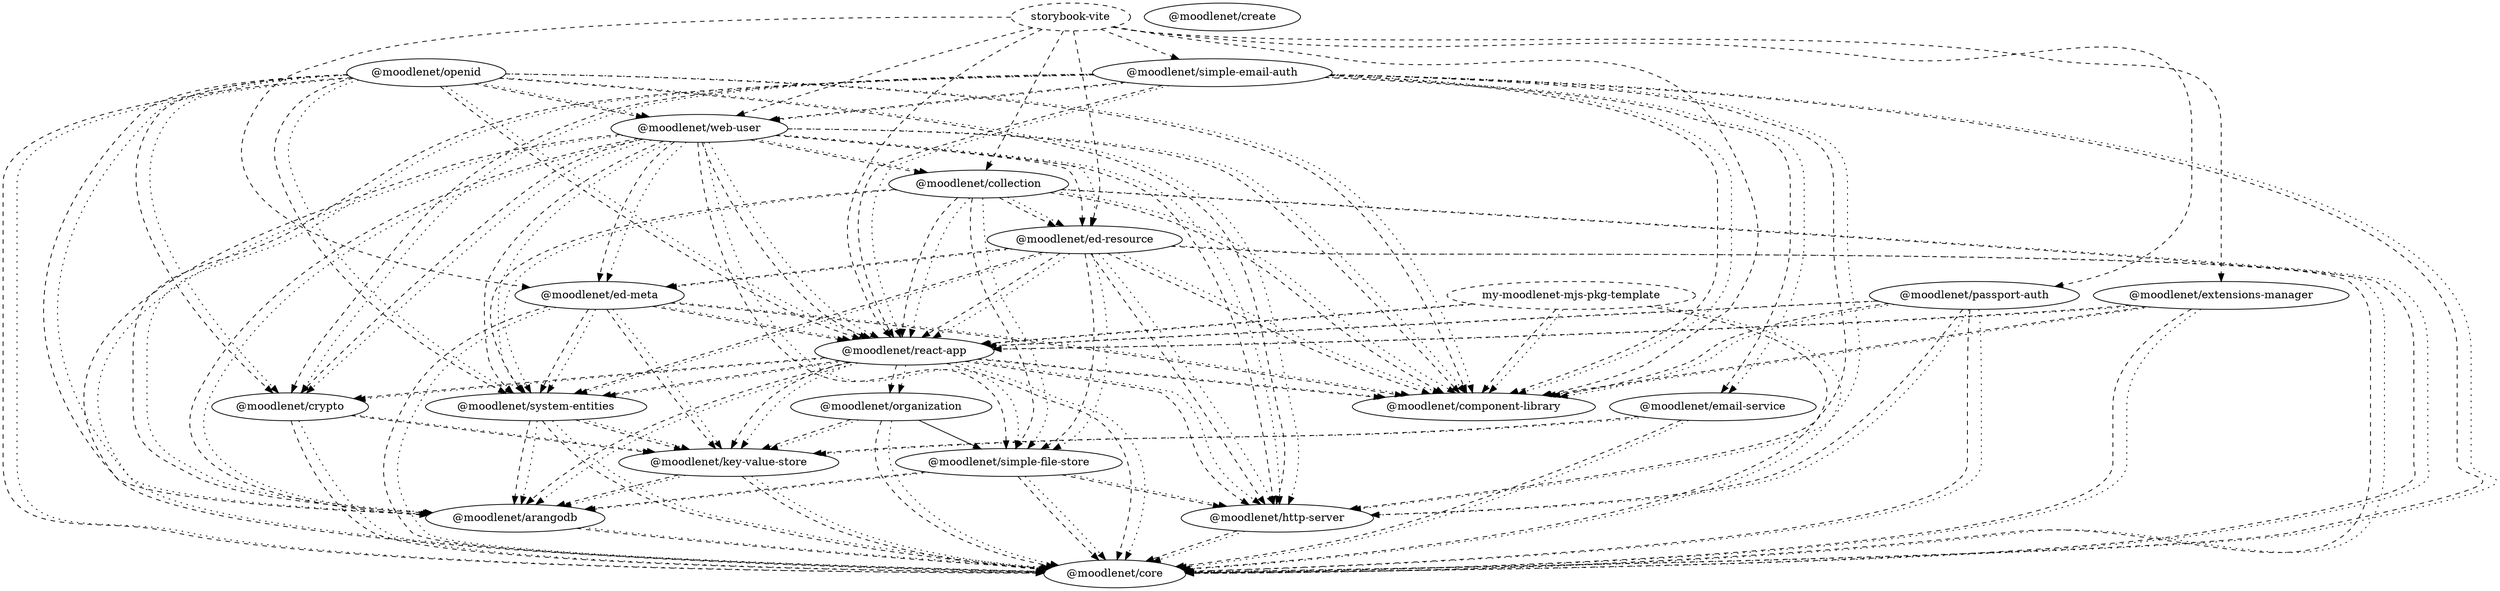 digraph G {
  "@moodlenet/arangodb";
  "@moodlenet/core";
  "@moodlenet/collection";
  "@moodlenet/component-library";
  "@moodlenet/ed-resource";
  "@moodlenet/react-app";
  "@moodlenet/simple-file-store";
  "@moodlenet/system-entities";
  "@moodlenet/create";
  "@moodlenet/crypto";
  "@moodlenet/key-value-store";
  "@moodlenet/ed-meta";
  "@moodlenet/http-server";
  "@moodlenet/email-service";
  "@moodlenet/extensions-manager";
  "my-moodlenet-mjs-pkg-template" [ style = "dashed" ];
  "@moodlenet/openid";
  "@moodlenet/web-user";
  "@moodlenet/organization";
  "@moodlenet/passport-auth";
  "@moodlenet/simple-email-auth";
  "storybook-vite" [ style = "dashed" ];
  "@moodlenet/arangodb" -> "@moodlenet/core" [ style = "dashed" ];
  "@moodlenet/arangodb" -> "@moodlenet/core" [ style = "dotted" ];
  "@moodlenet/collection" -> "@moodlenet/component-library" [ style = "dashed" ];
  "@moodlenet/collection" -> "@moodlenet/core" [ style = "dashed" ];
  "@moodlenet/collection" -> "@moodlenet/ed-resource" [ style = "dashed" ];
  "@moodlenet/collection" -> "@moodlenet/react-app" [ style = "dashed" ];
  "@moodlenet/collection" -> "@moodlenet/simple-file-store" [ style = "dashed" ];
  "@moodlenet/collection" -> "@moodlenet/system-entities" [ style = "dashed" ];
  "@moodlenet/collection" -> "@moodlenet/component-library" [ style = "dotted" ];
  "@moodlenet/collection" -> "@moodlenet/core" [ style = "dotted" ];
  "@moodlenet/collection" -> "@moodlenet/ed-resource" [ style = "dotted" ];
  "@moodlenet/collection" -> "@moodlenet/react-app" [ style = "dotted" ];
  "@moodlenet/collection" -> "@moodlenet/simple-file-store" [ style = "dotted" ];
  "@moodlenet/collection" -> "@moodlenet/system-entities" [ style = "dotted" ];
  "@moodlenet/crypto" -> "@moodlenet/core" [ style = "dashed" ];
  "@moodlenet/crypto" -> "@moodlenet/key-value-store" [ style = "dashed" ];
  "@moodlenet/crypto" -> "@moodlenet/core" [ style = "dotted" ];
  "@moodlenet/crypto" -> "@moodlenet/key-value-store" [ style = "dotted" ];
  "@moodlenet/ed-meta" -> "@moodlenet/component-library" [ style = "dashed" ];
  "@moodlenet/ed-meta" -> "@moodlenet/core" [ style = "dashed" ];
  "@moodlenet/ed-meta" -> "@moodlenet/react-app" [ style = "dashed" ];
  "@moodlenet/ed-meta" -> "@moodlenet/system-entities" [ style = "dashed" ];
  "@moodlenet/ed-meta" -> "@moodlenet/key-value-store" [ style = "dashed" ];
  "@moodlenet/ed-meta" -> "@moodlenet/component-library" [ style = "dotted" ];
  "@moodlenet/ed-meta" -> "@moodlenet/core" [ style = "dotted" ];
  "@moodlenet/ed-meta" -> "@moodlenet/react-app" [ style = "dotted" ];
  "@moodlenet/ed-meta" -> "@moodlenet/system-entities" [ style = "dotted" ];
  "@moodlenet/ed-meta" -> "@moodlenet/key-value-store" [ style = "dotted" ];
  "@moodlenet/ed-resource" -> "@moodlenet/component-library" [ style = "dashed" ];
  "@moodlenet/ed-resource" -> "@moodlenet/core" [ style = "dashed" ];
  "@moodlenet/ed-resource" -> "@moodlenet/ed-meta" [ style = "dashed" ];
  "@moodlenet/ed-resource" -> "@moodlenet/http-server" [ style = "dashed" ];
  "@moodlenet/ed-resource" -> "@moodlenet/react-app" [ style = "dashed" ];
  "@moodlenet/ed-resource" -> "@moodlenet/simple-file-store" [ style = "dashed" ];
  "@moodlenet/ed-resource" -> "@moodlenet/system-entities" [ style = "dashed" ];
  "@moodlenet/ed-resource" -> "@moodlenet/component-library" [ style = "dotted" ];
  "@moodlenet/ed-resource" -> "@moodlenet/core" [ style = "dotted" ];
  "@moodlenet/ed-resource" -> "@moodlenet/ed-meta" [ style = "dotted" ];
  "@moodlenet/ed-resource" -> "@moodlenet/http-server" [ style = "dotted" ];
  "@moodlenet/ed-resource" -> "@moodlenet/react-app" [ style = "dotted" ];
  "@moodlenet/ed-resource" -> "@moodlenet/simple-file-store" [ style = "dotted" ];
  "@moodlenet/ed-resource" -> "@moodlenet/system-entities" [ style = "dotted" ];
  "@moodlenet/email-service" -> "@moodlenet/core" [ style = "dashed" ];
  "@moodlenet/email-service" -> "@moodlenet/key-value-store" [ style = "dashed" ];
  "@moodlenet/email-service" -> "@moodlenet/core" [ style = "dotted" ];
  "@moodlenet/email-service" -> "@moodlenet/key-value-store" [ style = "dotted" ];
  "@moodlenet/extensions-manager" -> "@moodlenet/component-library" [ style = "dashed" ];
  "@moodlenet/extensions-manager" -> "@moodlenet/core" [ style = "dashed" ];
  "@moodlenet/extensions-manager" -> "@moodlenet/react-app" [ style = "dashed" ];
  "@moodlenet/extensions-manager" -> "@moodlenet/component-library" [ style = "dotted" ];
  "@moodlenet/extensions-manager" -> "@moodlenet/core" [ style = "dotted" ];
  "@moodlenet/extensions-manager" -> "@moodlenet/react-app" [ style = "dotted" ];
  "@moodlenet/http-server" -> "@moodlenet/core" [ style = "dashed" ];
  "@moodlenet/http-server" -> "@moodlenet/core" [ style = "dotted" ];
  "@moodlenet/key-value-store" -> "@moodlenet/arangodb" [ style = "dashed" ];
  "@moodlenet/key-value-store" -> "@moodlenet/core" [ style = "dashed" ];
  "@moodlenet/key-value-store" -> "@moodlenet/arangodb" [ style = "dotted" ];
  "@moodlenet/key-value-store" -> "@moodlenet/core" [ style = "dotted" ];
  "my-moodlenet-mjs-pkg-template" -> "@moodlenet/component-library" [ style = "dashed" ];
  "my-moodlenet-mjs-pkg-template" -> "@moodlenet/core" [ style = "dashed" ];
  "my-moodlenet-mjs-pkg-template" -> "@moodlenet/react-app" [ style = "dashed" ];
  "my-moodlenet-mjs-pkg-template" -> "@moodlenet/component-library" [ style = "dotted" ];
  "my-moodlenet-mjs-pkg-template" -> "@moodlenet/core" [ style = "dotted" ];
  "my-moodlenet-mjs-pkg-template" -> "@moodlenet/react-app" [ style = "dotted" ];
  "@moodlenet/openid" -> "@moodlenet/arangodb" [ style = "dashed" ];
  "@moodlenet/openid" -> "@moodlenet/component-library" [ style = "dashed" ];
  "@moodlenet/openid" -> "@moodlenet/core" [ style = "dashed" ];
  "@moodlenet/openid" -> "@moodlenet/crypto" [ style = "dashed" ];
  "@moodlenet/openid" -> "@moodlenet/http-server" [ style = "dashed" ];
  "@moodlenet/openid" -> "@moodlenet/react-app" [ style = "dashed" ];
  "@moodlenet/openid" -> "@moodlenet/system-entities" [ style = "dashed" ];
  "@moodlenet/openid" -> "@moodlenet/web-user" [ style = "dashed" ];
  "@moodlenet/openid" -> "@moodlenet/arangodb" [ style = "dotted" ];
  "@moodlenet/openid" -> "@moodlenet/component-library" [ style = "dotted" ];
  "@moodlenet/openid" -> "@moodlenet/core" [ style = "dotted" ];
  "@moodlenet/openid" -> "@moodlenet/crypto" [ style = "dotted" ];
  "@moodlenet/openid" -> "@moodlenet/http-server" [ style = "dotted" ];
  "@moodlenet/openid" -> "@moodlenet/react-app" [ style = "dotted" ];
  "@moodlenet/openid" -> "@moodlenet/system-entities" [ style = "dotted" ];
  "@moodlenet/openid" -> "@moodlenet/web-user" [ style = "dotted" ];
  "@moodlenet/organization" -> "@moodlenet/simple-file-store";
  "@moodlenet/organization" -> "@moodlenet/core" [ style = "dashed" ];
  "@moodlenet/organization" -> "@moodlenet/key-value-store" [ style = "dashed" ];
  "@moodlenet/organization" -> "@moodlenet/core" [ style = "dotted" ];
  "@moodlenet/organization" -> "@moodlenet/key-value-store" [ style = "dotted" ];
  "@moodlenet/passport-auth" -> "@moodlenet/component-library" [ style = "dashed" ];
  "@moodlenet/passport-auth" -> "@moodlenet/core" [ style = "dashed" ];
  "@moodlenet/passport-auth" -> "@moodlenet/http-server" [ style = "dashed" ];
  "@moodlenet/passport-auth" -> "@moodlenet/react-app" [ style = "dashed" ];
  "@moodlenet/passport-auth" -> "@moodlenet/component-library" [ style = "dotted" ];
  "@moodlenet/passport-auth" -> "@moodlenet/core" [ style = "dotted" ];
  "@moodlenet/passport-auth" -> "@moodlenet/http-server" [ style = "dotted" ];
  "@moodlenet/passport-auth" -> "@moodlenet/react-app" [ style = "dotted" ];
  "@moodlenet/react-app" -> "@moodlenet/arangodb" [ style = "dashed" ];
  "@moodlenet/react-app" -> "@moodlenet/component-library" [ style = "dashed" ];
  "@moodlenet/react-app" -> "@moodlenet/core" [ style = "dashed" ];
  "@moodlenet/react-app" -> "@moodlenet/crypto" [ style = "dashed" ];
  "@moodlenet/react-app" -> "@moodlenet/http-server" [ style = "dashed" ];
  "@moodlenet/react-app" -> "@moodlenet/key-value-store" [ style = "dashed" ];
  "@moodlenet/react-app" -> "@moodlenet/organization" [ style = "dashed" ];
  "@moodlenet/react-app" -> "@moodlenet/system-entities" [ style = "dashed" ];
  "@moodlenet/react-app" -> "@moodlenet/arangodb" [ style = "dotted" ];
  "@moodlenet/react-app" -> "@moodlenet/component-library" [ style = "dotted" ];
  "@moodlenet/react-app" -> "@moodlenet/core" [ style = "dotted" ];
  "@moodlenet/react-app" -> "@moodlenet/crypto" [ style = "dotted" ];
  "@moodlenet/react-app" -> "@moodlenet/http-server" [ style = "dotted" ];
  "@moodlenet/react-app" -> "@moodlenet/key-value-store" [ style = "dotted" ];
  "@moodlenet/react-app" -> "@moodlenet/organization" [ style = "dotted" ];
  "@moodlenet/react-app" -> "@moodlenet/system-entities" [ style = "dotted" ];
  "@moodlenet/simple-email-auth" -> "@moodlenet/arangodb" [ style = "dashed" ];
  "@moodlenet/simple-email-auth" -> "@moodlenet/component-library" [ style = "dashed" ];
  "@moodlenet/simple-email-auth" -> "@moodlenet/core" [ style = "dashed" ];
  "@moodlenet/simple-email-auth" -> "@moodlenet/crypto" [ style = "dashed" ];
  "@moodlenet/simple-email-auth" -> "@moodlenet/email-service" [ style = "dashed" ];
  "@moodlenet/simple-email-auth" -> "@moodlenet/http-server" [ style = "dashed" ];
  "@moodlenet/simple-email-auth" -> "@moodlenet/react-app" [ style = "dashed" ];
  "@moodlenet/simple-email-auth" -> "@moodlenet/web-user" [ style = "dashed" ];
  "@moodlenet/simple-email-auth" -> "@moodlenet/arangodb" [ style = "dotted" ];
  "@moodlenet/simple-email-auth" -> "@moodlenet/component-library" [ style = "dotted" ];
  "@moodlenet/simple-email-auth" -> "@moodlenet/core" [ style = "dotted" ];
  "@moodlenet/simple-email-auth" -> "@moodlenet/crypto" [ style = "dotted" ];
  "@moodlenet/simple-email-auth" -> "@moodlenet/email-service" [ style = "dotted" ];
  "@moodlenet/simple-email-auth" -> "@moodlenet/http-server" [ style = "dotted" ];
  "@moodlenet/simple-email-auth" -> "@moodlenet/react-app" [ style = "dotted" ];
  "@moodlenet/simple-email-auth" -> "@moodlenet/web-user" [ style = "dotted" ];
  "@moodlenet/simple-file-store" -> "@moodlenet/arangodb" [ style = "dashed" ];
  "@moodlenet/simple-file-store" -> "@moodlenet/core" [ style = "dashed" ];
  "@moodlenet/simple-file-store" -> "@moodlenet/http-server" [ style = "dashed" ];
  "@moodlenet/simple-file-store" -> "@moodlenet/arangodb" [ style = "dotted" ];
  "@moodlenet/simple-file-store" -> "@moodlenet/core" [ style = "dotted" ];
  "@moodlenet/simple-file-store" -> "@moodlenet/http-server" [ style = "dotted" ];
  "storybook-vite" -> "@moodlenet/component-library" [ style = "dashed" ];
  "storybook-vite" -> "@moodlenet/extensions-manager" [ style = "dashed" ];
  "storybook-vite" -> "@moodlenet/passport-auth" [ style = "dashed" ];
  "storybook-vite" -> "@moodlenet/react-app" [ style = "dashed" ];
  "storybook-vite" -> "@moodlenet/simple-email-auth" [ style = "dashed" ];
  "storybook-vite" -> "@moodlenet/ed-resource" [ style = "dashed" ];
  "storybook-vite" -> "@moodlenet/ed-meta" [ style = "dashed" ];
  "storybook-vite" -> "@moodlenet/web-user" [ style = "dashed" ];
  "storybook-vite" -> "@moodlenet/collection" [ style = "dashed" ];
  "@moodlenet/system-entities" -> "@moodlenet/arangodb" [ style = "dashed" ];
  "@moodlenet/system-entities" -> "@moodlenet/core" [ style = "dashed" ];
  "@moodlenet/system-entities" -> "@moodlenet/key-value-store" [ style = "dashed" ];
  "@moodlenet/system-entities" -> "@moodlenet/arangodb" [ style = "dotted" ];
  "@moodlenet/system-entities" -> "@moodlenet/core" [ style = "dotted" ];
  "@moodlenet/system-entities" -> "@moodlenet/key-value-store" [ style = "dotted" ];
  "@moodlenet/web-user" -> "@moodlenet/arangodb" [ style = "dashed" ];
  "@moodlenet/web-user" -> "@moodlenet/collection" [ style = "dashed" ];
  "@moodlenet/web-user" -> "@moodlenet/component-library" [ style = "dashed" ];
  "@moodlenet/web-user" -> "@moodlenet/core" [ style = "dashed" ];
  "@moodlenet/web-user" -> "@moodlenet/crypto" [ style = "dashed" ];
  "@moodlenet/web-user" -> "@moodlenet/ed-meta" [ style = "dashed" ];
  "@moodlenet/web-user" -> "@moodlenet/ed-resource" [ style = "dashed" ];
  "@moodlenet/web-user" -> "@moodlenet/http-server" [ style = "dashed" ];
  "@moodlenet/web-user" -> "@moodlenet/react-app" [ style = "dashed" ];
  "@moodlenet/web-user" -> "@moodlenet/simple-file-store" [ style = "dashed" ];
  "@moodlenet/web-user" -> "@moodlenet/system-entities" [ style = "dashed" ];
  "@moodlenet/web-user" -> "@moodlenet/arangodb" [ style = "dotted" ];
  "@moodlenet/web-user" -> "@moodlenet/collection" [ style = "dotted" ];
  "@moodlenet/web-user" -> "@moodlenet/component-library" [ style = "dotted" ];
  "@moodlenet/web-user" -> "@moodlenet/core" [ style = "dotted" ];
  "@moodlenet/web-user" -> "@moodlenet/crypto" [ style = "dotted" ];
  "@moodlenet/web-user" -> "@moodlenet/ed-meta" [ style = "dotted" ];
  "@moodlenet/web-user" -> "@moodlenet/ed-resource" [ style = "dotted" ];
  "@moodlenet/web-user" -> "@moodlenet/http-server" [ style = "dotted" ];
  "@moodlenet/web-user" -> "@moodlenet/react-app" [ style = "dotted" ];
  "@moodlenet/web-user" -> "@moodlenet/simple-file-store" [ style = "dotted" ];
  "@moodlenet/web-user" -> "@moodlenet/system-entities" [ style = "dotted" ];
}
